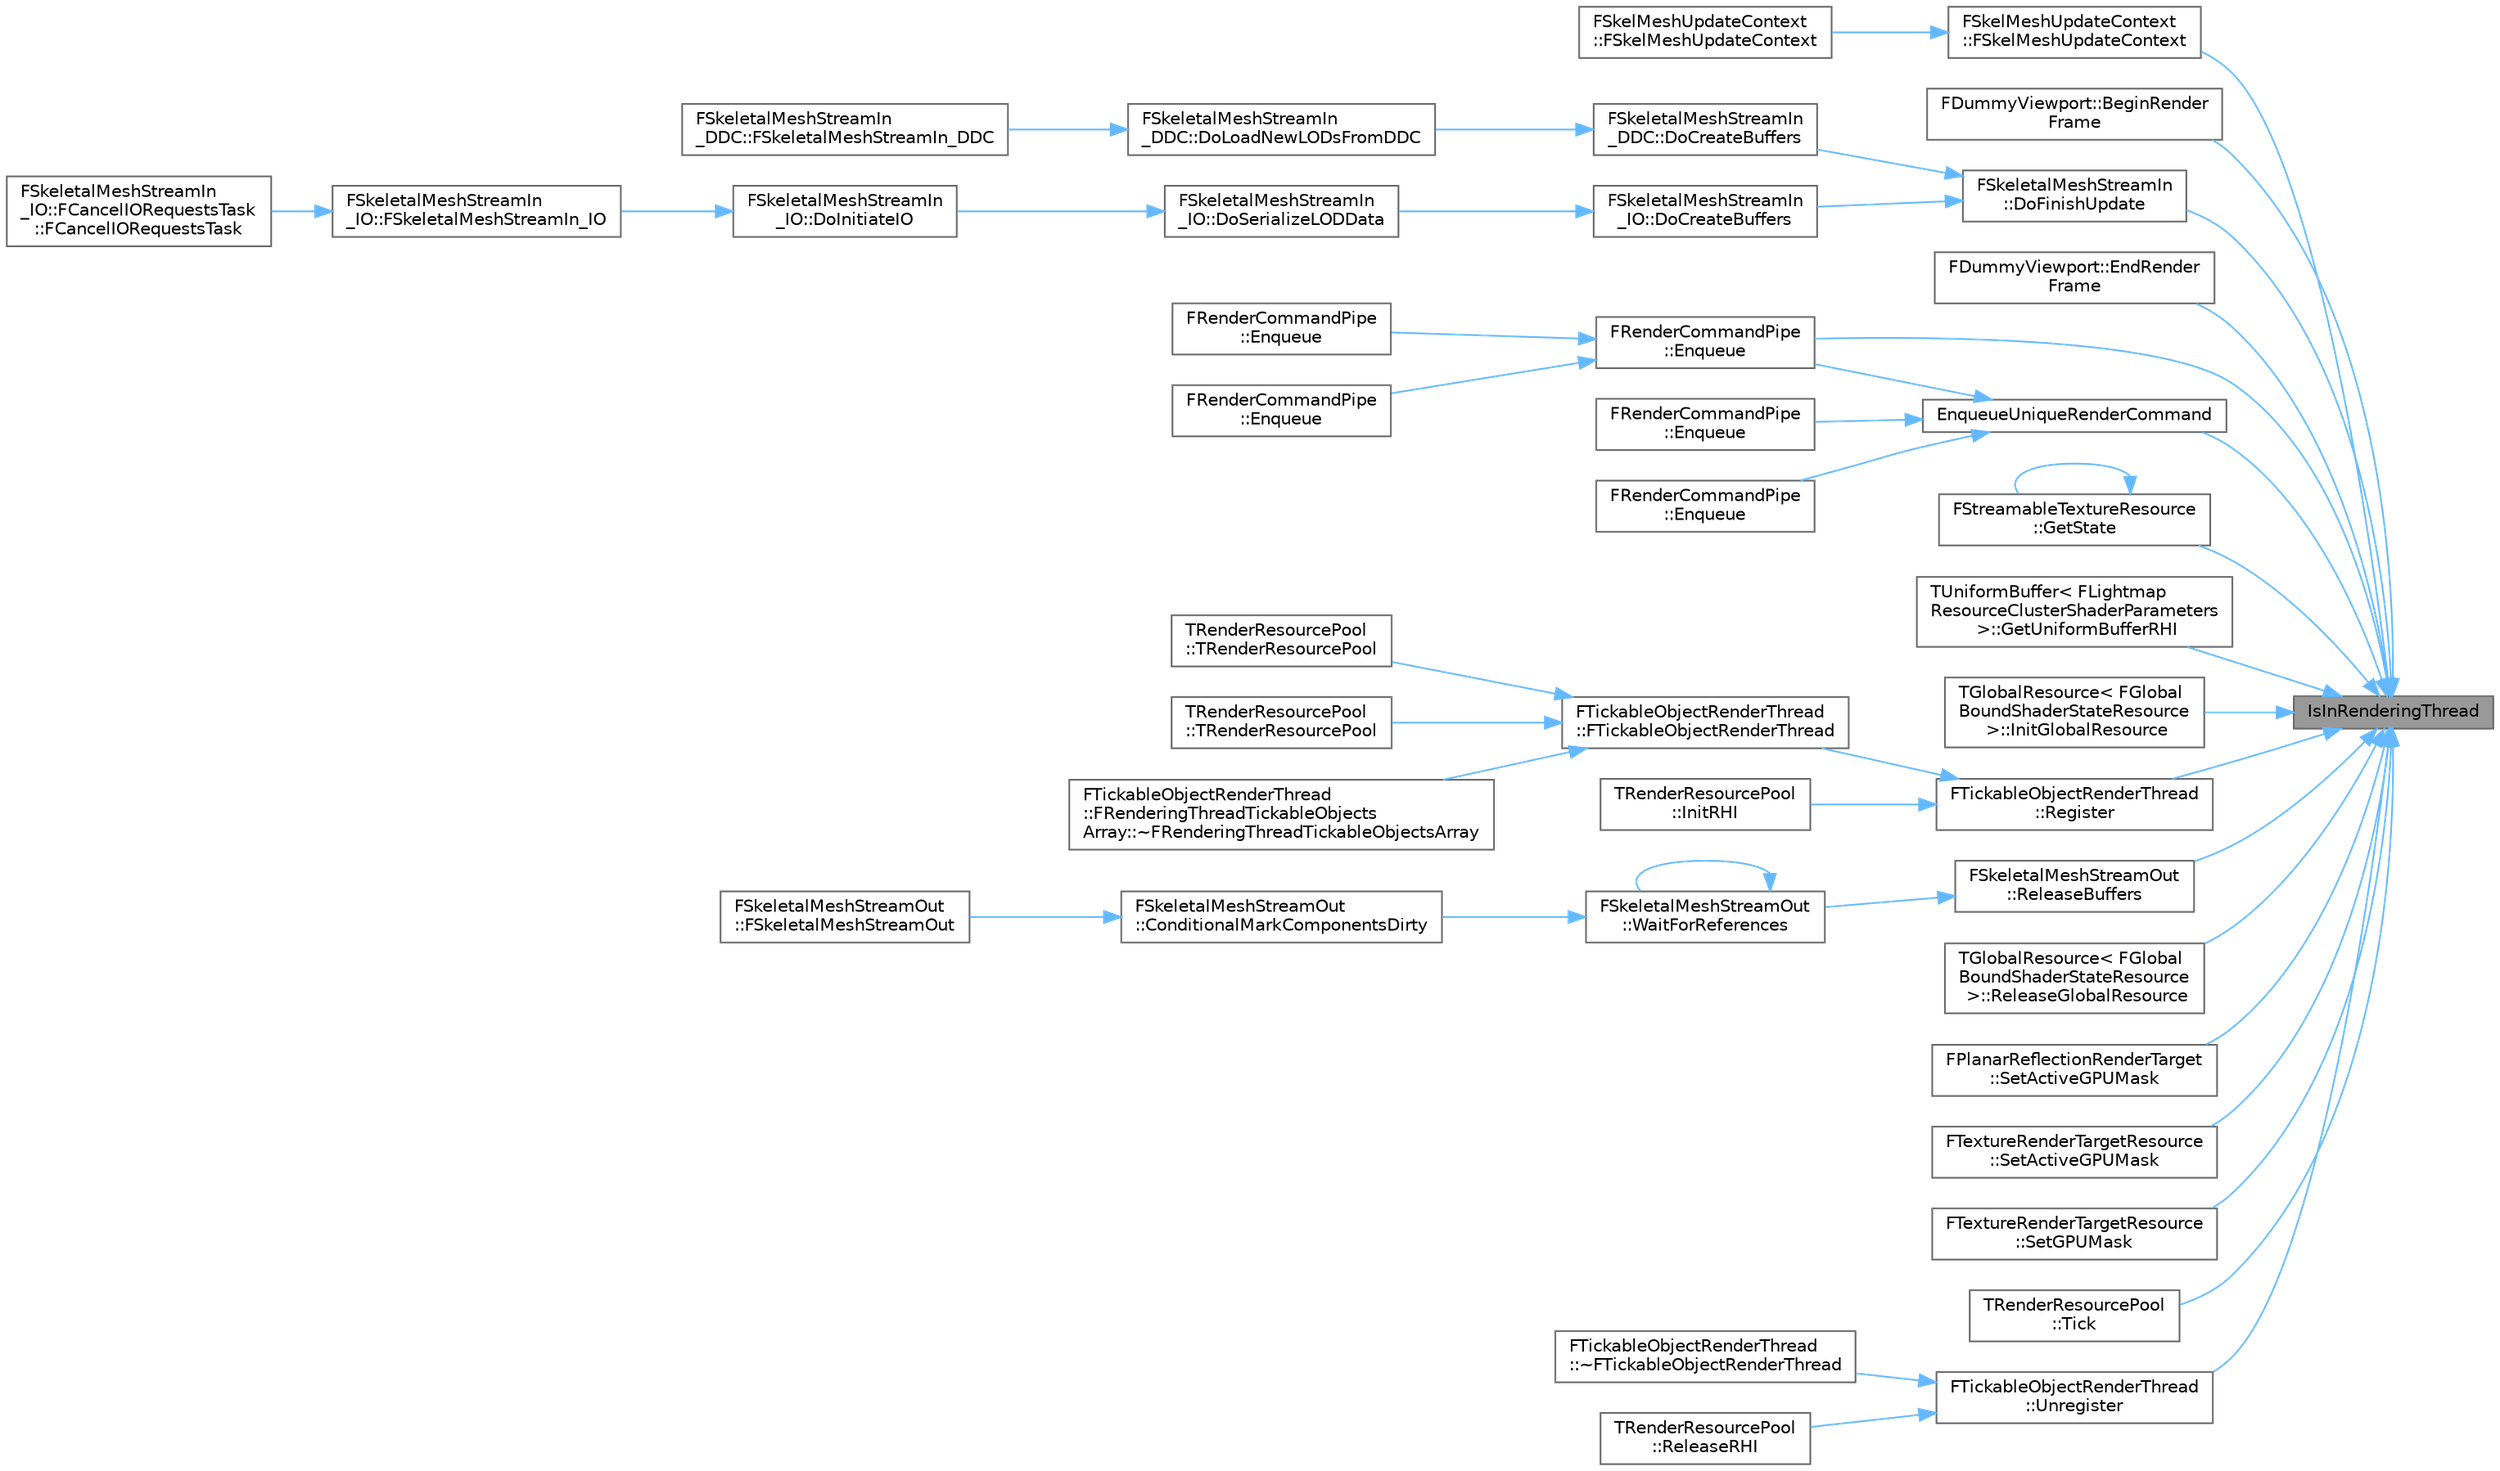 digraph "IsInRenderingThread"
{
 // INTERACTIVE_SVG=YES
 // LATEX_PDF_SIZE
  bgcolor="transparent";
  edge [fontname=Helvetica,fontsize=10,labelfontname=Helvetica,labelfontsize=10];
  node [fontname=Helvetica,fontsize=10,shape=box,height=0.2,width=0.4];
  rankdir="RL";
  Node1 [id="Node000001",label="IsInRenderingThread",height=0.2,width=0.4,color="gray40", fillcolor="grey60", style="filled", fontcolor="black",tooltip=" "];
  Node1 -> Node2 [id="edge1_Node000001_Node000002",dir="back",color="steelblue1",style="solid",tooltip=" "];
  Node2 [id="Node000002",label="FSkelMeshUpdateContext\l::FSkelMeshUpdateContext",height=0.2,width=0.4,color="grey40", fillcolor="white", style="filled",URL="$d7/d33/structFSkelMeshUpdateContext.html#a1c9021a34c519008320570517fc5c371",tooltip=" "];
  Node2 -> Node3 [id="edge2_Node000002_Node000003",dir="back",color="steelblue1",style="solid",tooltip=" "];
  Node3 [id="Node000003",label="FSkelMeshUpdateContext\l::FSkelMeshUpdateContext",height=0.2,width=0.4,color="grey40", fillcolor="white", style="filled",URL="$d7/d33/structFSkelMeshUpdateContext.html#a0a7981243ece7dd532389f9729cc0dcc",tooltip=" "];
  Node1 -> Node4 [id="edge3_Node000001_Node000004",dir="back",color="steelblue1",style="solid",tooltip=" "];
  Node4 [id="Node000004",label="FDummyViewport::BeginRender\lFrame",height=0.2,width=0.4,color="grey40", fillcolor="white", style="filled",URL="$db/d34/classFDummyViewport.html#a2ee8c15f48d40ad6313349cde2ded957",tooltip="Starts a new rendering frame."];
  Node1 -> Node5 [id="edge4_Node000001_Node000005",dir="back",color="steelblue1",style="solid",tooltip=" "];
  Node5 [id="Node000005",label="FSkeletalMeshStreamIn\l::DoFinishUpdate",height=0.2,width=0.4,color="grey40", fillcolor="white", style="filled",URL="$d7/d36/classFSkeletalMeshStreamIn.html#acee9e0aae95b9244fdc45d13736ba12f",tooltip="Apply the new buffers (if not cancelled) and finish the update process."];
  Node5 -> Node6 [id="edge5_Node000005_Node000006",dir="back",color="steelblue1",style="solid",tooltip=" "];
  Node6 [id="Node000006",label="FSkeletalMeshStreamIn\l_DDC::DoCreateBuffers",height=0.2,width=0.4,color="grey40", fillcolor="white", style="filled",URL="$d7/d76/classFSkeletalMeshStreamIn__DDC.html#a7b483f58bd2ece2f2bf2a7ce2740e8bf",tooltip="Create RHI buffers for newly streamed-in LODs and queue a task to rename references on RT."];
  Node6 -> Node7 [id="edge6_Node000006_Node000007",dir="back",color="steelblue1",style="solid",tooltip=" "];
  Node7 [id="Node000007",label="FSkeletalMeshStreamIn\l_DDC::DoLoadNewLODsFromDDC",height=0.2,width=0.4,color="grey40", fillcolor="white", style="filled",URL="$d7/d76/classFSkeletalMeshStreamIn__DDC.html#a8b128a9551f913d76ae003b89c50ba16",tooltip="Load new LOD buffers from DDC and queue a task to create RHI buffers on RT."];
  Node7 -> Node8 [id="edge7_Node000007_Node000008",dir="back",color="steelblue1",style="solid",tooltip=" "];
  Node8 [id="Node000008",label="FSkeletalMeshStreamIn\l_DDC::FSkeletalMeshStreamIn_DDC",height=0.2,width=0.4,color="grey40", fillcolor="white", style="filled",URL="$d7/d76/classFSkeletalMeshStreamIn__DDC.html#a51e175b29c5dec46e8dd769f4d3370f1",tooltip=" "];
  Node5 -> Node9 [id="edge8_Node000005_Node000009",dir="back",color="steelblue1",style="solid",tooltip=" "];
  Node9 [id="Node000009",label="FSkeletalMeshStreamIn\l_IO::DoCreateBuffers",height=0.2,width=0.4,color="grey40", fillcolor="white", style="filled",URL="$d3/d9e/classFSkeletalMeshStreamIn__IO.html#a25770a432a5bbf815598734069d3cbf4",tooltip=" "];
  Node9 -> Node10 [id="edge9_Node000009_Node000010",dir="back",color="steelblue1",style="solid",tooltip=" "];
  Node10 [id="Node000010",label="FSkeletalMeshStreamIn\l_IO::DoSerializeLODData",height=0.2,width=0.4,color="grey40", fillcolor="white", style="filled",URL="$d3/d9e/classFSkeletalMeshStreamIn__IO.html#af42f54a31f05edb73b107f96607d63bb",tooltip=" "];
  Node10 -> Node11 [id="edge10_Node000010_Node000011",dir="back",color="steelblue1",style="solid",tooltip=" "];
  Node11 [id="Node000011",label="FSkeletalMeshStreamIn\l_IO::DoInitiateIO",height=0.2,width=0.4,color="grey40", fillcolor="white", style="filled",URL="$d3/d9e/classFSkeletalMeshStreamIn__IO.html#a564fa1e1f02f67f9d6c988f2ad95620a",tooltip=" "];
  Node11 -> Node12 [id="edge11_Node000011_Node000012",dir="back",color="steelblue1",style="solid",tooltip=" "];
  Node12 [id="Node000012",label="FSkeletalMeshStreamIn\l_IO::FSkeletalMeshStreamIn_IO",height=0.2,width=0.4,color="grey40", fillcolor="white", style="filled",URL="$d3/d9e/classFSkeletalMeshStreamIn__IO.html#ab65e0c785faceced6fca0ed663031e54",tooltip=" "];
  Node12 -> Node13 [id="edge12_Node000012_Node000013",dir="back",color="steelblue1",style="solid",tooltip=" "];
  Node13 [id="Node000013",label="FSkeletalMeshStreamIn\l_IO::FCancelIORequestsTask\l::FCancelIORequestsTask",height=0.2,width=0.4,color="grey40", fillcolor="white", style="filled",URL="$d1/dc2/classFSkeletalMeshStreamIn__IO_1_1FCancelIORequestsTask.html#a475ad53152ef5d73e9bda8b2d6a0d852",tooltip=" "];
  Node1 -> Node14 [id="edge13_Node000001_Node000014",dir="back",color="steelblue1",style="solid",tooltip=" "];
  Node14 [id="Node000014",label="FDummyViewport::EndRender\lFrame",height=0.2,width=0.4,color="grey40", fillcolor="white", style="filled",URL="$db/d34/classFDummyViewport.html#ac85ad360fc354e97e39781c7259fc114",tooltip="Ends a rendering frame."];
  Node1 -> Node15 [id="edge14_Node000001_Node000015",dir="back",color="steelblue1",style="solid",tooltip=" "];
  Node15 [id="Node000015",label="FRenderCommandPipe\l::Enqueue",height=0.2,width=0.4,color="grey40", fillcolor="white", style="filled",URL="$da/d1f/classFRenderCommandPipe.html#af2c169eaf729f88439e7d09ba6626065",tooltip=" "];
  Node15 -> Node16 [id="edge15_Node000015_Node000016",dir="back",color="steelblue1",style="solid",tooltip=" "];
  Node16 [id="Node000016",label="FRenderCommandPipe\l::Enqueue",height=0.2,width=0.4,color="grey40", fillcolor="white", style="filled",URL="$da/d1f/classFRenderCommandPipe.html#a6a4a3d69b421cce43b9e8474185ddd69",tooltip=" "];
  Node15 -> Node17 [id="edge16_Node000015_Node000017",dir="back",color="steelblue1",style="solid",tooltip=" "];
  Node17 [id="Node000017",label="FRenderCommandPipe\l::Enqueue",height=0.2,width=0.4,color="grey40", fillcolor="white", style="filled",URL="$da/d1f/classFRenderCommandPipe.html#a40b17fa992f3073ee6b1c4f3940a9f23",tooltip=" "];
  Node1 -> Node18 [id="edge17_Node000001_Node000018",dir="back",color="steelblue1",style="solid",tooltip=" "];
  Node18 [id="Node000018",label="EnqueueUniqueRenderCommand",height=0.2,width=0.4,color="grey40", fillcolor="white", style="filled",URL="$dc/df7/RenderingThread_8h.html#a12263bb08c4c48a90365b52872a3be87",tooltip=" "];
  Node18 -> Node15 [id="edge18_Node000018_Node000015",dir="back",color="steelblue1",style="solid",tooltip=" "];
  Node18 -> Node19 [id="edge19_Node000018_Node000019",dir="back",color="steelblue1",style="solid",tooltip=" "];
  Node19 [id="Node000019",label="FRenderCommandPipe\l::Enqueue",height=0.2,width=0.4,color="grey40", fillcolor="white", style="filled",URL="$da/d1f/classFRenderCommandPipe.html#ab6b8bcfec911a4d508d48efddafc7eb1",tooltip=" "];
  Node18 -> Node20 [id="edge20_Node000018_Node000020",dir="back",color="steelblue1",style="solid",tooltip=" "];
  Node20 [id="Node000020",label="FRenderCommandPipe\l::Enqueue",height=0.2,width=0.4,color="grey40", fillcolor="white", style="filled",URL="$da/d1f/classFRenderCommandPipe.html#a5921d5c552edb547911e8dc5270c8205",tooltip=" "];
  Node1 -> Node21 [id="edge21_Node000001_Node000021",dir="back",color="steelblue1",style="solid",tooltip=" "];
  Node21 [id="Node000021",label="FStreamableTextureResource\l::GetState",height=0.2,width=0.4,color="grey40", fillcolor="white", style="filled",URL="$d2/d30/classFStreamableTextureResource.html#ae57a7ae7a55395a2244068e36f88d710",tooltip=" "];
  Node21 -> Node21 [id="edge22_Node000021_Node000021",dir="back",color="steelblue1",style="solid",tooltip=" "];
  Node1 -> Node22 [id="edge23_Node000001_Node000022",dir="back",color="steelblue1",style="solid",tooltip=" "];
  Node22 [id="Node000022",label="TUniformBuffer\< FLightmap\lResourceClusterShaderParameters\l \>::GetUniformBufferRHI",height=0.2,width=0.4,color="grey40", fillcolor="white", style="filled",URL="$d8/de6/classTUniformBuffer.html#a5f91c19f9ecc8f5c54d5eeac1527b069",tooltip=" "];
  Node1 -> Node23 [id="edge24_Node000001_Node000023",dir="back",color="steelblue1",style="solid",tooltip=" "];
  Node23 [id="Node000023",label="TGlobalResource\< FGlobal\lBoundShaderStateResource\l \>::InitGlobalResource",height=0.2,width=0.4,color="grey40", fillcolor="white", style="filled",URL="$d5/dd5/classTGlobalResource.html#a321de906ce2ba59dc690e02994fb0e97",tooltip=" "];
  Node1 -> Node24 [id="edge25_Node000001_Node000024",dir="back",color="steelblue1",style="solid",tooltip=" "];
  Node24 [id="Node000024",label="FTickableObjectRenderThread\l::Register",height=0.2,width=0.4,color="grey40", fillcolor="white", style="filled",URL="$d3/dda/classFTickableObjectRenderThread.html#ae4d6e15bb3f6a361adb67a3d0338b27c",tooltip="Registers the object for ticking."];
  Node24 -> Node25 [id="edge26_Node000024_Node000025",dir="back",color="steelblue1",style="solid",tooltip=" "];
  Node25 [id="Node000025",label="FTickableObjectRenderThread\l::FTickableObjectRenderThread",height=0.2,width=0.4,color="grey40", fillcolor="white", style="filled",URL="$d3/dda/classFTickableObjectRenderThread.html#aab499e65741b6c29cfad92f7bb23258a",tooltip="Registers this instance with the static array of tickable objects."];
  Node25 -> Node26 [id="edge27_Node000025_Node000026",dir="back",color="steelblue1",style="solid",tooltip=" "];
  Node26 [id="Node000026",label="TRenderResourcePool\l::TRenderResourcePool",height=0.2,width=0.4,color="grey40", fillcolor="white", style="filled",URL="$d6/d68/classTRenderResourcePool.html#abed7b4cee7e4f4610c76a130489cc180",tooltip="Constructor."];
  Node25 -> Node27 [id="edge28_Node000025_Node000027",dir="back",color="steelblue1",style="solid",tooltip=" "];
  Node27 [id="Node000027",label="TRenderResourcePool\l::TRenderResourcePool",height=0.2,width=0.4,color="grey40", fillcolor="white", style="filled",URL="$d6/d68/classTRenderResourcePool.html#a86008e47839366cb68e70f3395af3130",tooltip="Constructor with policy argument."];
  Node25 -> Node28 [id="edge29_Node000025_Node000028",dir="back",color="steelblue1",style="solid",tooltip=" "];
  Node28 [id="Node000028",label="FTickableObjectRenderThread\l::FRenderingThreadTickableObjects\lArray::~FRenderingThreadTickableObjectsArray",height=0.2,width=0.4,color="grey40", fillcolor="white", style="filled",URL="$db/de7/structFTickableObjectRenderThread_1_1FRenderingThreadTickableObjectsArray.html#a6df5255bf1cd2c0976ac0b658248b5cb",tooltip=" "];
  Node24 -> Node29 [id="edge30_Node000024_Node000029",dir="back",color="steelblue1",style="solid",tooltip=" "];
  Node29 [id="Node000029",label="TRenderResourcePool\l::InitRHI",height=0.2,width=0.4,color="grey40", fillcolor="white", style="filled",URL="$d6/d68/classTRenderResourcePool.html#a6a811acbf26f2bfce1ed91ec4f6334d9",tooltip="Initializes the RHI resources used by this resource."];
  Node1 -> Node30 [id="edge31_Node000001_Node000030",dir="back",color="steelblue1",style="solid",tooltip=" "];
  Node30 [id="Node000030",label="FSkeletalMeshStreamOut\l::ReleaseBuffers",height=0.2,width=0.4,color="grey40", fillcolor="white", style="filled",URL="$d1/dc5/classFSkeletalMeshStreamOut.html#ab28baab3fac143021327fd579ee6f159",tooltip="Release RHI buffers and update SRVs."];
  Node30 -> Node31 [id="edge32_Node000030_Node000031",dir="back",color="steelblue1",style="solid",tooltip=" "];
  Node31 [id="Node000031",label="FSkeletalMeshStreamOut\l::WaitForReferences",height=0.2,width=0.4,color="grey40", fillcolor="white", style="filled",URL="$d1/dc5/classFSkeletalMeshStreamOut.html#aad6d39d75cb29a02bf8f0bf6e0ef860c",tooltip="Wait for all references to be released."];
  Node31 -> Node32 [id="edge33_Node000031_Node000032",dir="back",color="steelblue1",style="solid",tooltip=" "];
  Node32 [id="Node000032",label="FSkeletalMeshStreamOut\l::ConditionalMarkComponentsDirty",height=0.2,width=0.4,color="grey40", fillcolor="white", style="filled",URL="$d1/dc5/classFSkeletalMeshStreamOut.html#a1ceb4fcd77111a283a9562377b103907",tooltip="Notify components that the LOD is being streamed out so that they can release references."];
  Node32 -> Node33 [id="edge34_Node000032_Node000033",dir="back",color="steelblue1",style="solid",tooltip=" "];
  Node33 [id="Node000033",label="FSkeletalMeshStreamOut\l::FSkeletalMeshStreamOut",height=0.2,width=0.4,color="grey40", fillcolor="white", style="filled",URL="$d1/dc5/classFSkeletalMeshStreamOut.html#af70d496d98ab44325aa5d882761c9f26",tooltip=" "];
  Node31 -> Node31 [id="edge35_Node000031_Node000031",dir="back",color="steelblue1",style="solid",tooltip=" "];
  Node1 -> Node34 [id="edge36_Node000001_Node000034",dir="back",color="steelblue1",style="solid",tooltip=" "];
  Node34 [id="Node000034",label="TGlobalResource\< FGlobal\lBoundShaderStateResource\l \>::ReleaseGlobalResource",height=0.2,width=0.4,color="grey40", fillcolor="white", style="filled",URL="$d5/dd5/classTGlobalResource.html#ab6fd56f422f49c14015fa21b3914763c",tooltip=" "];
  Node1 -> Node35 [id="edge37_Node000001_Node000035",dir="back",color="steelblue1",style="solid",tooltip=" "];
  Node35 [id="Node000035",label="FPlanarReflectionRenderTarget\l::SetActiveGPUMask",height=0.2,width=0.4,color="grey40", fillcolor="white", style="filled",URL="$d8/d14/classFPlanarReflectionRenderTarget.html#ace43f4427e34a096bf40c38d3365569e",tooltip=" "];
  Node1 -> Node36 [id="edge38_Node000001_Node000036",dir="back",color="steelblue1",style="solid",tooltip=" "];
  Node36 [id="Node000036",label="FTextureRenderTargetResource\l::SetActiveGPUMask",height=0.2,width=0.4,color="grey40", fillcolor="white", style="filled",URL="$d2/d36/classFTextureRenderTargetResource.html#a6c42b73c0be195de1d09b19d6ddc541d",tooltip=" "];
  Node1 -> Node37 [id="edge39_Node000001_Node000037",dir="back",color="steelblue1",style="solid",tooltip=" "];
  Node37 [id="Node000037",label="FTextureRenderTargetResource\l::SetGPUMask",height=0.2,width=0.4,color="grey40", fillcolor="white", style="filled",URL="$d2/d36/classFTextureRenderTargetResource.html#a2ecb361e341cf57341cbaf2b238df33d",tooltip=" "];
  Node1 -> Node38 [id="edge40_Node000001_Node000038",dir="back",color="steelblue1",style="solid",tooltip=" "];
  Node38 [id="Node000038",label="TRenderResourcePool\l::Tick",height=0.2,width=0.4,color="grey40", fillcolor="white", style="filled",URL="$d6/d68/classTRenderResourcePool.html#ac4394246c6b4ff38ed5b7062a6fd82cd",tooltip="Pure virtual that must be overloaded by the inheriting class."];
  Node1 -> Node39 [id="edge41_Node000001_Node000039",dir="back",color="steelblue1",style="solid",tooltip=" "];
  Node39 [id="Node000039",label="FTickableObjectRenderThread\l::Unregister",height=0.2,width=0.4,color="grey40", fillcolor="white", style="filled",URL="$d3/dda/classFTickableObjectRenderThread.html#a0c1100945f57e602f2ce42b1f98977a8",tooltip=" "];
  Node39 -> Node40 [id="edge42_Node000039_Node000040",dir="back",color="steelblue1",style="solid",tooltip=" "];
  Node40 [id="Node000040",label="FTickableObjectRenderThread\l::~FTickableObjectRenderThread",height=0.2,width=0.4,color="grey40", fillcolor="white", style="filled",URL="$d3/dda/classFTickableObjectRenderThread.html#a5549232e7ab89837bcc8a85debdeda30",tooltip="Removes this instance from the static array of tickable objects."];
  Node39 -> Node41 [id="edge43_Node000039_Node000041",dir="back",color="steelblue1",style="solid",tooltip=" "];
  Node41 [id="Node000041",label="TRenderResourcePool\l::ReleaseRHI",height=0.2,width=0.4,color="grey40", fillcolor="white", style="filled",URL="$d6/d68/classTRenderResourcePool.html#a4cb6f86834d43d3a006787220f5eb55c",tooltip="Releases the RHI resources used by this resource."];
}
